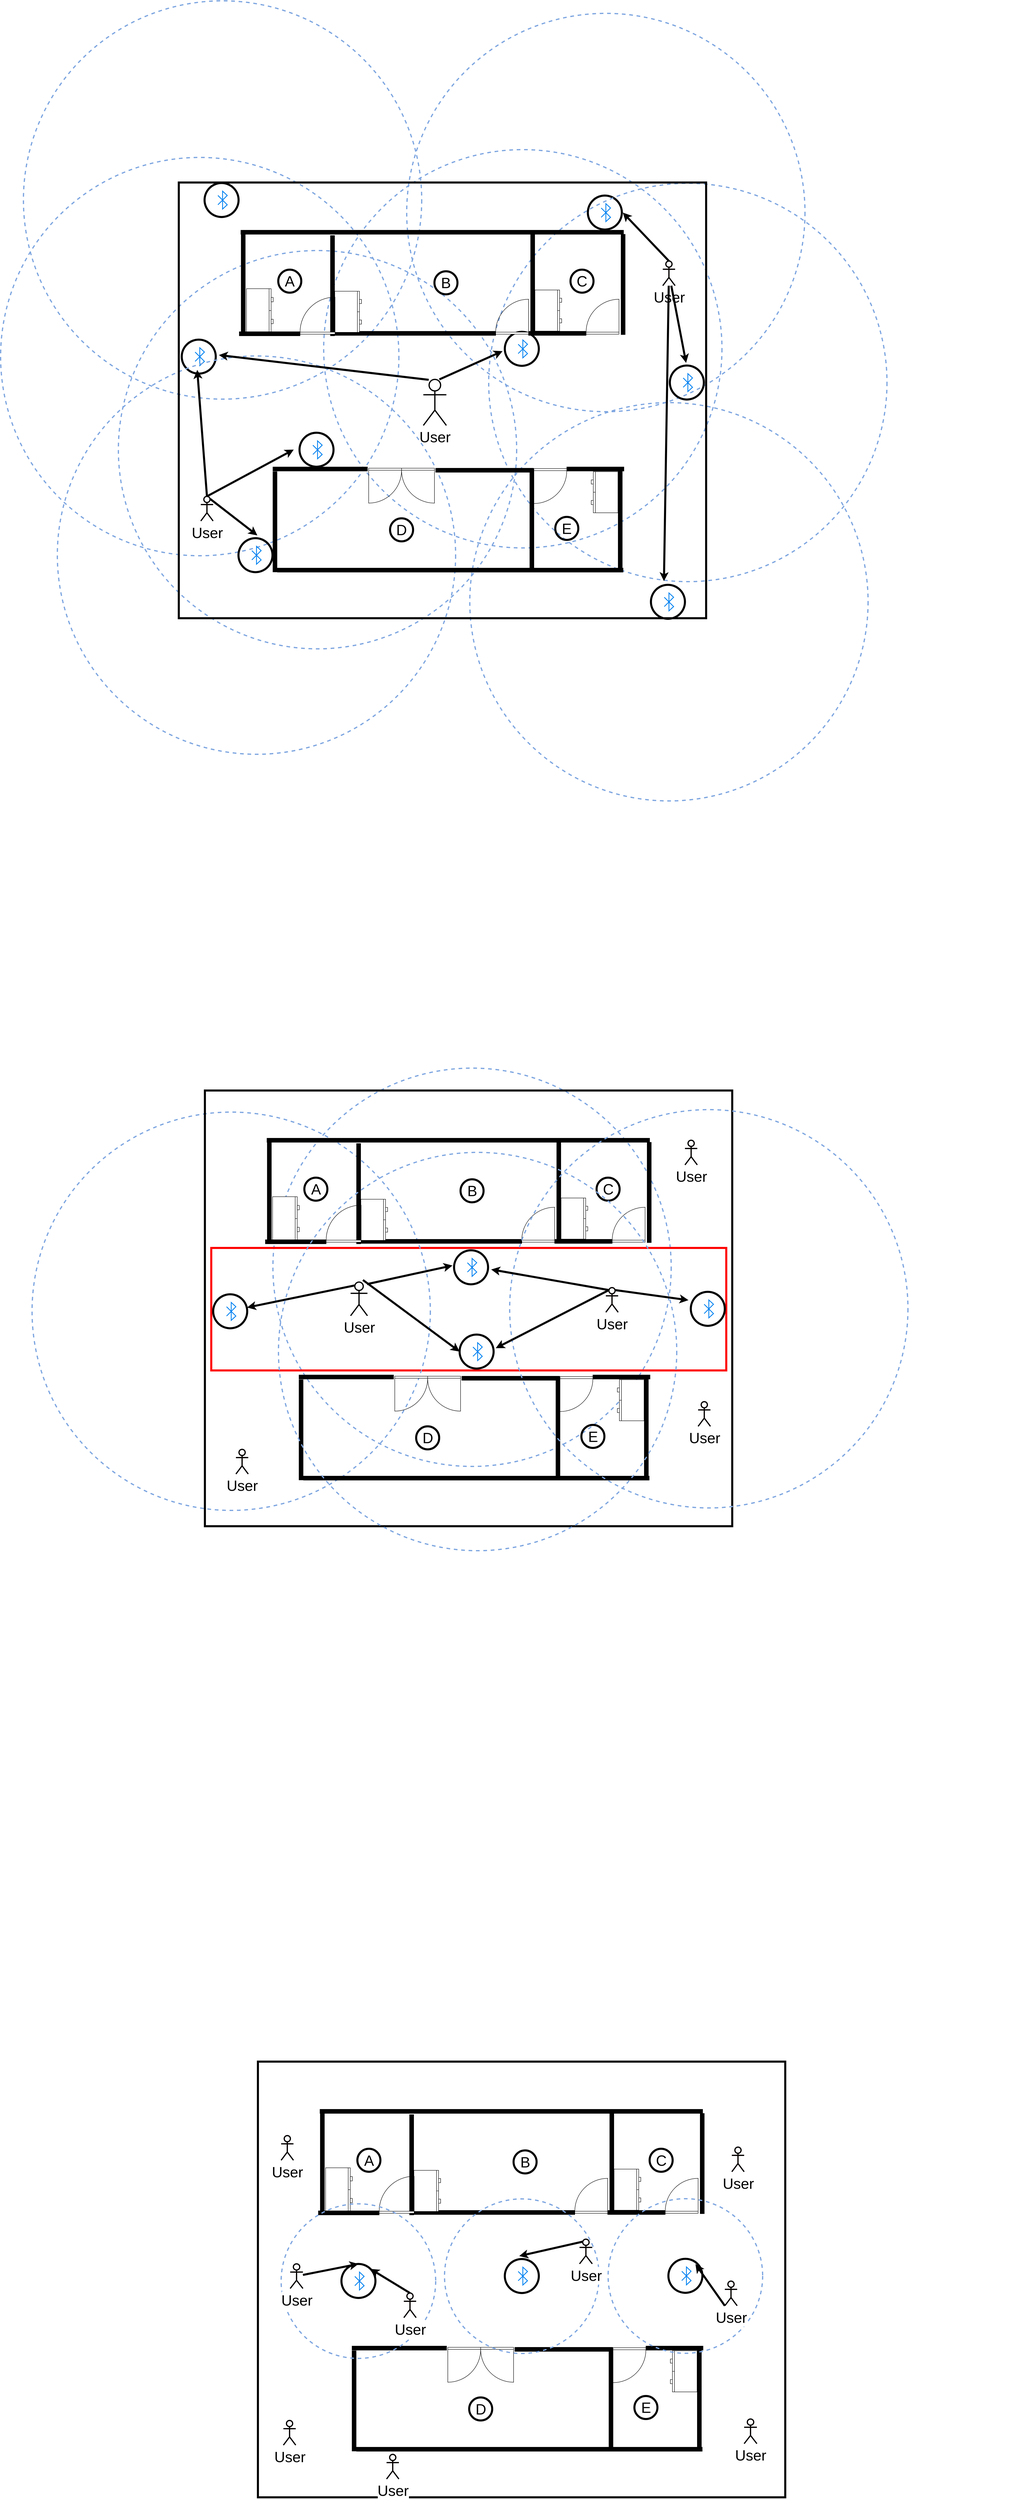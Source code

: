 <mxfile version="10.6.7" type="github"><diagram name="Page-1" id="4bd5d27a-524c-7e24-5d5f-89a86ee4fca1"><mxGraphModel dx="10475" dy="5088" grid="1" gridSize="10" guides="1" tooltips="1" connect="1" arrows="1" fold="1" page="1" pageScale="1" pageWidth="1100" pageHeight="850" background="#ffffff" math="0" shadow="0"><root><mxCell id="0"/><mxCell id="1" parent="0"/><mxCell id="tAfreIKGN3YU9tpH7wSX-319" value="" style="group" vertex="1" connectable="0" parent="1"><mxGeometry x="1305" y="3934.5" width="969" height="967" as="geometry"/></mxCell><mxCell id="tAfreIKGN3YU9tpH7wSX-320" value="" style="group" vertex="1" connectable="0" parent="tAfreIKGN3YU9tpH7wSX-319"><mxGeometry width="969" height="969" as="geometry"/></mxCell><mxCell id="tAfreIKGN3YU9tpH7wSX-322" value="" style="ellipse;whiteSpace=wrap;html=1;aspect=fixed;strokeWidth=5;fillColor=none;gradientColor=none;fontSize=36;" vertex="1" parent="tAfreIKGN3YU9tpH7wSX-320"><mxGeometry x="176.694" y="163.232" width="82.75" height="82.75" as="geometry"/></mxCell><mxCell id="tAfreIKGN3YU9tpH7wSX-323" value="" style="html=1;verticalLabelPosition=bottom;align=center;labelBackgroundColor=#ffffff;verticalAlign=top;strokeWidth=2;strokeColor=#0080F0;fillColor=#ffffff;shadow=0;dashed=0;shape=mxgraph.ios7.icons.bluetooth;pointerEvents=1;fontSize=36;aspect=fixed;" vertex="1" parent="tAfreIKGN3YU9tpH7wSX-320"><mxGeometry x="209.211" y="183.069" width="22.671" height="43.529" as="geometry"/></mxCell><mxCell id="tAfreIKGN3YU9tpH7wSX-321" value="" style="ellipse;whiteSpace=wrap;html=1;aspect=fixed;strokeWidth=3;fillColor=none;gradientColor=none;fontSize=36;dashed=1;strokeColor=#7EA6E0;" vertex="1" parent="tAfreIKGN3YU9tpH7wSX-320"><mxGeometry x="-264" y="-280" width="969" height="969" as="geometry"/></mxCell><mxCell id="tAfreIKGN3YU9tpH7wSX-308" value="" style="rounded=0;whiteSpace=wrap;html=1;gradientColor=none;strokeWidth=5;fontStyle=1;fillColor=none;strokeColor=#FF0000;" vertex="1" parent="1"><mxGeometry x="891" y="4092" width="1253" height="298" as="geometry"/></mxCell><mxCell id="tAfreIKGN3YU9tpH7wSX-230" value="" style="group" vertex="1" connectable="0" parent="1"><mxGeometry x="706" y="3547" width="2156.5" height="1974" as="geometry"/></mxCell><mxCell id="tAfreIKGN3YU9tpH7wSX-231" value="" style="group" vertex="1" connectable="0" parent="tAfreIKGN3YU9tpH7wSX-230"><mxGeometry x="13" y="494.5" width="969" height="969" as="geometry"/></mxCell><mxCell id="tAfreIKGN3YU9tpH7wSX-232" value="" style="group" vertex="1" connectable="0" parent="tAfreIKGN3YU9tpH7wSX-231"><mxGeometry width="969" height="969" as="geometry"/></mxCell><mxCell id="tAfreIKGN3YU9tpH7wSX-233" value="" style="ellipse;whiteSpace=wrap;html=1;aspect=fixed;strokeWidth=3;fillColor=none;gradientColor=none;fontSize=36;dashed=1;strokeColor=#7EA6E0;" vertex="1" parent="tAfreIKGN3YU9tpH7wSX-232"><mxGeometry x="-264" y="-280" width="969" height="969" as="geometry"/></mxCell><mxCell id="tAfreIKGN3YU9tpH7wSX-234" value="" style="ellipse;whiteSpace=wrap;html=1;aspect=fixed;strokeWidth=5;fillColor=none;gradientColor=none;fontSize=36;" vertex="1" parent="tAfreIKGN3YU9tpH7wSX-232"><mxGeometry x="176.694" y="163.232" width="82.75" height="82.75" as="geometry"/></mxCell><mxCell id="tAfreIKGN3YU9tpH7wSX-235" value="" style="html=1;verticalLabelPosition=bottom;align=center;labelBackgroundColor=#ffffff;verticalAlign=top;strokeWidth=2;strokeColor=#0080F0;fillColor=#ffffff;shadow=0;dashed=0;shape=mxgraph.ios7.icons.bluetooth;pointerEvents=1;fontSize=36;aspect=fixed;" vertex="1" parent="tAfreIKGN3YU9tpH7wSX-232"><mxGeometry x="209.211" y="183.069" width="22.671" height="43.529" as="geometry"/></mxCell><mxCell id="tAfreIKGN3YU9tpH7wSX-273" value="" style="rounded=0;whiteSpace=wrap;html=1;gradientColor=none;strokeWidth=5;fontStyle=1;fillColor=none;" vertex="1" parent="tAfreIKGN3YU9tpH7wSX-230"><mxGeometry x="169.5" y="162" width="1283" height="1060" as="geometry"/></mxCell><mxCell id="tAfreIKGN3YU9tpH7wSX-274" value="" style="group;rotation=180;" vertex="1" connectable="0" parent="tAfreIKGN3YU9tpH7wSX-230"><mxGeometry x="1033.5" y="854" width="222" height="247" as="geometry"/></mxCell><mxCell id="tAfreIKGN3YU9tpH7wSX-275" value="" style="verticalLabelPosition=bottom;html=1;verticalAlign=top;align=center;strokeWidth=1;shape=mxgraph.floorplan.doorRight;rounded=0;shadow=0;comic=0;fillColor=#FFFFFF;fontFamily=Verdana;fontSize=12;flipV=1;rotation=180;" vertex="1" parent="tAfreIKGN3YU9tpH7wSX-274"><mxGeometry y="4" width="80" height="85" as="geometry"/></mxCell><mxCell id="tAfreIKGN3YU9tpH7wSX-276" value="" style="verticalLabelPosition=bottom;html=1;verticalAlign=top;align=center;strokeWidth=1;shape=mxgraph.floorplan.wall;fillColor=#000000;direction=south;rounded=0;shadow=0;comic=0;fontFamily=Verdana;fontSize=12;rotation=180;" vertex="1" parent="tAfreIKGN3YU9tpH7wSX-274"><mxGeometry x="205" y="3" width="10" height="244" as="geometry"/></mxCell><mxCell id="tAfreIKGN3YU9tpH7wSX-277" value="" style="verticalLabelPosition=bottom;html=1;verticalAlign=top;align=center;strokeWidth=1;shape=mxgraph.floorplan.dresser;rounded=0;shadow=0;comic=0;fillColor=#FFFFFF;fontFamily=Verdana;fontSize=12;rotation=90;" vertex="1" parent="tAfreIKGN3YU9tpH7wSX-274"><mxGeometry x="122" y="29" width="100" height="65" as="geometry"/></mxCell><mxCell id="tAfreIKGN3YU9tpH7wSX-278" value="" style="verticalLabelPosition=bottom;html=1;verticalAlign=top;align=center;strokeWidth=1;shape=mxgraph.floorplan.wall;fillColor=#000000;rounded=0;shadow=0;comic=0;fontFamily=Verdana;fontSize=12;rotation=180;" vertex="1" parent="tAfreIKGN3YU9tpH7wSX-274"><mxGeometry x="80" width="139" height="10" as="geometry"/></mxCell><mxCell id="tAfreIKGN3YU9tpH7wSX-279" value="" style="verticalLabelPosition=bottom;html=1;verticalAlign=top;align=center;strokeWidth=1;shape=mxgraph.floorplan.wall;fillColor=#000000;rounded=0;shadow=0;comic=0;fontFamily=Verdana;fontSize=12;" vertex="1" parent="tAfreIKGN3YU9tpH7wSX-230"><mxGeometry x="409.5" y="1100" width="841" height="10" as="geometry"/></mxCell><mxCell id="tAfreIKGN3YU9tpH7wSX-280" value="" style="verticalLabelPosition=bottom;html=1;verticalAlign=top;align=center;strokeWidth=1;shape=mxgraph.floorplan.doorDouble;rounded=0;shadow=0;comic=0;fillColor=#FFFFFF;fontFamily=Verdana;fontSize=12;flipV=1;rotation=180;" vertex="1" parent="tAfreIKGN3YU9tpH7wSX-230"><mxGeometry x="631.5" y="857" width="160" height="85" as="geometry"/></mxCell><mxCell id="tAfreIKGN3YU9tpH7wSX-281" value="" style="verticalLabelPosition=bottom;html=1;verticalAlign=top;align=center;strokeWidth=1;shape=mxgraph.floorplan.wall;fillColor=#000000;direction=south;rounded=0;shadow=0;comic=0;fontFamily=Verdana;fontSize=12;" vertex="1" parent="tAfreIKGN3YU9tpH7wSX-230"><mxGeometry x="1023.5" y="863.5" width="10" height="244" as="geometry"/></mxCell><mxCell id="tAfreIKGN3YU9tpH7wSX-282" value="" style="verticalLabelPosition=bottom;html=1;verticalAlign=top;align=center;strokeWidth=1;shape=mxgraph.floorplan.wall;fillColor=#000000;rounded=0;shadow=0;comic=0;fontFamily=Verdana;fontSize=12;" vertex="1" parent="tAfreIKGN3YU9tpH7wSX-230"><mxGeometry x="398.5" y="854" width="230" height="10" as="geometry"/></mxCell><mxCell id="tAfreIKGN3YU9tpH7wSX-283" value="" style="verticalLabelPosition=bottom;html=1;verticalAlign=top;align=center;strokeWidth=1;shape=mxgraph.floorplan.wall;fillColor=#000000;rounded=0;shadow=0;comic=0;fontFamily=Verdana;fontSize=12;" vertex="1" parent="tAfreIKGN3YU9tpH7wSX-230"><mxGeometry x="794.5" y="857" width="238" height="10" as="geometry"/></mxCell><mxCell id="tAfreIKGN3YU9tpH7wSX-284" value="" style="verticalLabelPosition=bottom;html=1;verticalAlign=top;align=center;strokeWidth=1;shape=mxgraph.floorplan.wall;fillColor=#000000;direction=south;rounded=0;shadow=0;comic=0;fontFamily=Verdana;fontSize=12;" vertex="1" parent="tAfreIKGN3YU9tpH7wSX-230"><mxGeometry x="398.5" y="865.5" width="10" height="244" as="geometry"/></mxCell><mxCell id="tAfreIKGN3YU9tpH7wSX-285" value="" style="verticalLabelPosition=bottom;html=1;verticalAlign=top;align=center;strokeWidth=1;shape=mxgraph.floorplan.wall;fillColor=#000000;direction=south;rounded=0;shadow=0;comic=0;fontFamily=Verdana;fontSize=12;" vertex="1" parent="tAfreIKGN3YU9tpH7wSX-230"><mxGeometry x="1245.5" y="288" width="10" height="244" as="geometry"/></mxCell><mxCell id="tAfreIKGN3YU9tpH7wSX-286" value="" style="verticalLabelPosition=bottom;html=1;verticalAlign=top;align=center;strokeWidth=1;shape=mxgraph.floorplan.doorRight;rounded=0;shadow=0;comic=0;fillColor=#FFFFFF;fontFamily=Verdana;fontSize=12;flipV=1;" vertex="1" parent="tAfreIKGN3YU9tpH7wSX-230"><mxGeometry x="1160.5" y="446" width="80" height="85" as="geometry"/></mxCell><mxCell id="tAfreIKGN3YU9tpH7wSX-287" value="" style="verticalLabelPosition=bottom;html=1;verticalAlign=top;align=center;strokeWidth=1;shape=mxgraph.floorplan.wall;fillColor=#000000;rounded=0;shadow=0;comic=0;fontFamily=Verdana;fontSize=12;" vertex="1" parent="tAfreIKGN3YU9tpH7wSX-230"><mxGeometry x="1020.5" y="524" width="140" height="10" as="geometry"/></mxCell><mxCell id="tAfreIKGN3YU9tpH7wSX-288" value="" style="verticalLabelPosition=bottom;html=1;verticalAlign=top;align=center;strokeWidth=1;shape=mxgraph.floorplan.wall;fillColor=#000000;direction=south;rounded=0;shadow=0;comic=0;fontFamily=Verdana;fontSize=12;" vertex="1" parent="tAfreIKGN3YU9tpH7wSX-230"><mxGeometry x="1025.5" y="288" width="10" height="244" as="geometry"/></mxCell><mxCell id="tAfreIKGN3YU9tpH7wSX-289" value="" style="verticalLabelPosition=bottom;html=1;verticalAlign=top;align=center;strokeWidth=1;shape=mxgraph.floorplan.dresser;rounded=0;shadow=0;comic=0;fillColor=#FFFFFF;fontFamily=Verdana;fontSize=12;rotation=-90;" vertex="1" parent="tAfreIKGN3YU9tpH7wSX-230"><mxGeometry x="1018.5" y="441" width="100" height="65" as="geometry"/></mxCell><mxCell id="tAfreIKGN3YU9tpH7wSX-290" value="" style="verticalLabelPosition=bottom;html=1;verticalAlign=top;align=center;strokeWidth=1;shape=mxgraph.floorplan.doorRight;rounded=0;shadow=0;comic=0;fillColor=#FFFFFF;fontFamily=Verdana;fontSize=12;flipV=1;" vertex="1" parent="tAfreIKGN3YU9tpH7wSX-230"><mxGeometry x="940.5" y="446" width="80" height="85" as="geometry"/></mxCell><mxCell id="tAfreIKGN3YU9tpH7wSX-291" value="" style="verticalLabelPosition=bottom;html=1;verticalAlign=top;align=center;strokeWidth=1;shape=mxgraph.floorplan.wall;fillColor=#000000;rounded=0;shadow=0;comic=0;fontFamily=Verdana;fontSize=12;" vertex="1" parent="tAfreIKGN3YU9tpH7wSX-230"><mxGeometry x="547.5" y="524" width="393" height="10" as="geometry"/></mxCell><mxCell id="tAfreIKGN3YU9tpH7wSX-292" value="" style="verticalLabelPosition=bottom;html=1;verticalAlign=top;align=center;strokeWidth=1;shape=mxgraph.floorplan.wall;fillColor=#000000;direction=south;rounded=0;shadow=0;comic=0;fontFamily=Verdana;fontSize=12;" vertex="1" parent="tAfreIKGN3YU9tpH7wSX-230"><mxGeometry x="538.5" y="291" width="10" height="244" as="geometry"/></mxCell><mxCell id="tAfreIKGN3YU9tpH7wSX-293" value="" style="verticalLabelPosition=bottom;html=1;verticalAlign=top;align=center;strokeWidth=1;shape=mxgraph.floorplan.dresser;rounded=0;shadow=0;comic=0;fillColor=#FFFFFF;fontFamily=Verdana;fontSize=12;rotation=-90;" vertex="1" parent="tAfreIKGN3YU9tpH7wSX-230"><mxGeometry x="531.5" y="444" width="100" height="65" as="geometry"/></mxCell><mxCell id="tAfreIKGN3YU9tpH7wSX-294" value="" style="verticalLabelPosition=bottom;html=1;verticalAlign=top;align=center;strokeWidth=1;shape=mxgraph.floorplan.wall;fillColor=#000000;rounded=0;shadow=0;comic=0;fontFamily=Verdana;fontSize=12;rotation=-180;" vertex="1" parent="tAfreIKGN3YU9tpH7wSX-230"><mxGeometry x="320.5" y="278" width="931" height="10" as="geometry"/></mxCell><mxCell id="tAfreIKGN3YU9tpH7wSX-295" value="" style="verticalLabelPosition=bottom;html=1;verticalAlign=top;align=center;strokeWidth=1;shape=mxgraph.floorplan.doorRight;rounded=0;shadow=0;comic=0;fillColor=#FFFFFF;fontFamily=Verdana;fontSize=12;flipV=1;" vertex="1" parent="tAfreIKGN3YU9tpH7wSX-230"><mxGeometry x="464.524" y="446" width="85.084" height="85" as="geometry"/></mxCell><mxCell id="tAfreIKGN3YU9tpH7wSX-296" value="" style="verticalLabelPosition=bottom;html=1;verticalAlign=top;align=center;strokeWidth=1;shape=mxgraph.floorplan.wall;fillColor=#000000;direction=south;rounded=0;shadow=0;comic=0;fontFamily=Verdana;fontSize=12;" vertex="1" parent="tAfreIKGN3YU9tpH7wSX-230"><mxGeometry x="320.945" y="288" width="10.636" height="244" as="geometry"/></mxCell><mxCell id="tAfreIKGN3YU9tpH7wSX-297" value="" style="verticalLabelPosition=bottom;html=1;verticalAlign=top;align=center;strokeWidth=1;shape=mxgraph.floorplan.dresser;rounded=0;shadow=0;comic=0;fillColor=#FFFFFF;fontFamily=Verdana;fontSize=12;rotation=-90;" vertex="1" parent="tAfreIKGN3YU9tpH7wSX-230"><mxGeometry x="313.5" y="441" width="106.355" height="65" as="geometry"/></mxCell><mxCell id="tAfreIKGN3YU9tpH7wSX-298" value="" style="verticalLabelPosition=bottom;html=1;verticalAlign=top;align=center;strokeWidth=1;shape=mxgraph.floorplan.wall;fillColor=#000000;rounded=0;shadow=0;comic=0;fontFamily=Verdana;fontSize=12;" vertex="1" parent="tAfreIKGN3YU9tpH7wSX-230"><mxGeometry x="316.691" y="525" width="147.834" height="10" as="geometry"/></mxCell><mxCell id="tAfreIKGN3YU9tpH7wSX-299" value="A" style="ellipse;whiteSpace=wrap;html=1;aspect=fixed;strokeWidth=5;fillColor=none;gradientColor=none;fontSize=36;" vertex="1" parent="tAfreIKGN3YU9tpH7wSX-230"><mxGeometry x="411.5" y="374" width="56" height="56" as="geometry"/></mxCell><mxCell id="tAfreIKGN3YU9tpH7wSX-300" value="B" style="ellipse;whiteSpace=wrap;html=1;aspect=fixed;strokeWidth=5;fillColor=none;gradientColor=none;fontSize=36;" vertex="1" parent="tAfreIKGN3YU9tpH7wSX-230"><mxGeometry x="791.5" y="378" width="56" height="56" as="geometry"/></mxCell><mxCell id="tAfreIKGN3YU9tpH7wSX-301" value="C" style="ellipse;whiteSpace=wrap;html=1;aspect=fixed;strokeWidth=5;fillColor=none;gradientColor=none;fontSize=36;" vertex="1" parent="tAfreIKGN3YU9tpH7wSX-230"><mxGeometry x="1122.5" y="374" width="56" height="56" as="geometry"/></mxCell><mxCell id="tAfreIKGN3YU9tpH7wSX-302" value="D" style="ellipse;whiteSpace=wrap;html=1;aspect=fixed;strokeWidth=5;fillColor=none;gradientColor=none;fontSize=36;" vertex="1" parent="tAfreIKGN3YU9tpH7wSX-230"><mxGeometry x="683.5" y="979" width="56" height="56" as="geometry"/></mxCell><mxCell id="tAfreIKGN3YU9tpH7wSX-303" value="E" style="ellipse;whiteSpace=wrap;html=1;aspect=fixed;strokeWidth=5;fillColor=none;gradientColor=none;fontSize=36;" vertex="1" parent="tAfreIKGN3YU9tpH7wSX-230"><mxGeometry x="1085.5" y="975.5" width="56" height="56" as="geometry"/></mxCell><mxCell id="tAfreIKGN3YU9tpH7wSX-324" value="User&lt;br&gt;" style="shape=umlActor;verticalLabelPosition=bottom;labelBackgroundColor=#ffffff;verticalAlign=top;html=1;outlineConnect=0;strokeColor=#000000;strokeWidth=3;fillColor=none;gradientColor=none;fontSize=36;aspect=fixed;" vertex="1" parent="tAfreIKGN3YU9tpH7wSX-230"><mxGeometry x="524" y="628" width="41" height="82" as="geometry"/></mxCell><mxCell id="tAfreIKGN3YU9tpH7wSX-304" value="" style="endArrow=classic;html=1;fontSize=36;strokeWidth=5;exitX=0.25;exitY=0.1;exitDx=0;exitDy=0;exitPerimeter=0;entryX=0.08;entryY=0.498;entryDx=0;entryDy=0;entryPerimeter=0;" edge="1" parent="tAfreIKGN3YU9tpH7wSX-230" source="tAfreIKGN3YU9tpH7wSX-324" target="tAfreIKGN3YU9tpH7wSX-273"><mxGeometry width="50" height="50" relative="1" as="geometry"><mxPoint x="779" y="652.5" as="sourcePoint"/><mxPoint x="267" y="585" as="targetPoint"/></mxGeometry></mxCell><mxCell id="tAfreIKGN3YU9tpH7wSX-328" value="" style="group" vertex="1" connectable="0" parent="tAfreIKGN3YU9tpH7wSX-230"><mxGeometry x="612.5" y="592.5" width="969" height="969" as="geometry"/></mxCell><mxCell id="tAfreIKGN3YU9tpH7wSX-329" value="" style="group" vertex="1" connectable="0" parent="tAfreIKGN3YU9tpH7wSX-328"><mxGeometry width="969" height="969" as="geometry"/></mxCell><mxCell id="tAfreIKGN3YU9tpH7wSX-330" value="" style="ellipse;whiteSpace=wrap;html=1;aspect=fixed;strokeWidth=3;fillColor=none;gradientColor=none;fontSize=36;dashed=1;strokeColor=#7EA6E0;" vertex="1" parent="tAfreIKGN3YU9tpH7wSX-329"><mxGeometry x="-264" y="-280" width="969" height="969" as="geometry"/></mxCell><mxCell id="tAfreIKGN3YU9tpH7wSX-331" value="" style="ellipse;whiteSpace=wrap;html=1;aspect=fixed;strokeWidth=5;fillColor=none;gradientColor=none;fontSize=36;" vertex="1" parent="tAfreIKGN3YU9tpH7wSX-329"><mxGeometry x="176.694" y="163.232" width="82.75" height="82.75" as="geometry"/></mxCell><mxCell id="tAfreIKGN3YU9tpH7wSX-332" value="" style="html=1;verticalLabelPosition=bottom;align=center;labelBackgroundColor=#ffffff;verticalAlign=top;strokeWidth=2;strokeColor=#0080F0;fillColor=#ffffff;shadow=0;dashed=0;shape=mxgraph.ios7.icons.bluetooth;pointerEvents=1;fontSize=36;aspect=fixed;" vertex="1" parent="tAfreIKGN3YU9tpH7wSX-329"><mxGeometry x="209.211" y="183.069" width="22.671" height="43.529" as="geometry"/></mxCell><mxCell id="tAfreIKGN3YU9tpH7wSX-333" value="" style="group" vertex="1" connectable="0" parent="tAfreIKGN3YU9tpH7wSX-230"><mxGeometry x="1175" y="488.5" width="969" height="969" as="geometry"/></mxCell><mxCell id="tAfreIKGN3YU9tpH7wSX-334" value="" style="group" vertex="1" connectable="0" parent="tAfreIKGN3YU9tpH7wSX-333"><mxGeometry width="969" height="969" as="geometry"/></mxCell><mxCell id="tAfreIKGN3YU9tpH7wSX-335" value="" style="ellipse;whiteSpace=wrap;html=1;aspect=fixed;strokeWidth=3;fillColor=none;gradientColor=none;fontSize=36;dashed=1;strokeColor=#7EA6E0;" vertex="1" parent="tAfreIKGN3YU9tpH7wSX-334"><mxGeometry x="-264" y="-280" width="969" height="969" as="geometry"/></mxCell><mxCell id="tAfreIKGN3YU9tpH7wSX-336" value="" style="ellipse;whiteSpace=wrap;html=1;aspect=fixed;strokeWidth=5;fillColor=none;gradientColor=none;fontSize=36;" vertex="1" parent="tAfreIKGN3YU9tpH7wSX-334"><mxGeometry x="176.694" y="163.232" width="82.75" height="82.75" as="geometry"/></mxCell><mxCell id="tAfreIKGN3YU9tpH7wSX-337" value="" style="html=1;verticalLabelPosition=bottom;align=center;labelBackgroundColor=#ffffff;verticalAlign=top;strokeWidth=2;strokeColor=#0080F0;fillColor=#ffffff;shadow=0;dashed=0;shape=mxgraph.ios7.icons.bluetooth;pointerEvents=1;fontSize=36;aspect=fixed;" vertex="1" parent="tAfreIKGN3YU9tpH7wSX-334"><mxGeometry x="209.211" y="183.069" width="22.671" height="43.529" as="geometry"/></mxCell><mxCell id="tAfreIKGN3YU9tpH7wSX-446" value="User" style="shape=umlActor;verticalLabelPosition=bottom;labelBackgroundColor=#ffffff;verticalAlign=top;html=1;outlineConnect=0;strokeColor=#050000;strokeWidth=3;fillColor=none;gradientColor=none;fontSize=36;" vertex="1" parent="tAfreIKGN3YU9tpH7wSX-334"><mxGeometry x="194.5" y="430.5" width="30" height="60" as="geometry"/></mxCell><mxCell id="tAfreIKGN3YU9tpH7wSX-447" value="User" style="shape=umlActor;verticalLabelPosition=bottom;labelBackgroundColor=#ffffff;verticalAlign=top;html=1;outlineConnect=0;strokeColor=#050000;strokeWidth=3;fillColor=none;gradientColor=none;fontSize=36;" vertex="1" parent="tAfreIKGN3YU9tpH7wSX-334"><mxGeometry x="-30" y="153" width="30" height="60" as="geometry"/></mxCell><mxCell id="tAfreIKGN3YU9tpH7wSX-448" value="User" style="shape=umlActor;verticalLabelPosition=bottom;labelBackgroundColor=#ffffff;verticalAlign=top;html=1;outlineConnect=0;strokeColor=#050000;strokeWidth=3;fillColor=none;gradientColor=none;fontSize=36;" vertex="1" parent="tAfreIKGN3YU9tpH7wSX-334"><mxGeometry x="162.5" y="-205.5" width="30" height="60" as="geometry"/></mxCell><mxCell id="tAfreIKGN3YU9tpH7wSX-450" value="" style="endArrow=classic;html=1;fontSize=36;strokeWidth=5;entryX=-0.069;entryY=0.245;entryDx=0;entryDy=0;entryPerimeter=0;exitX=0.75;exitY=0.1;exitDx=0;exitDy=0;exitPerimeter=0;" edge="1" parent="tAfreIKGN3YU9tpH7wSX-334" source="tAfreIKGN3YU9tpH7wSX-447" target="tAfreIKGN3YU9tpH7wSX-336"><mxGeometry width="50" height="50" relative="1" as="geometry"><mxPoint x="-86.5" y="1174.5" as="sourcePoint"/><mxPoint x="-766.5" y="1134.5" as="targetPoint"/></mxGeometry></mxCell><mxCell id="tAfreIKGN3YU9tpH7wSX-445" value="User" style="shape=umlActor;verticalLabelPosition=bottom;labelBackgroundColor=#ffffff;verticalAlign=top;html=1;outlineConnect=0;strokeColor=#050000;strokeWidth=3;fillColor=none;gradientColor=none;fontSize=36;" vertex="1" parent="tAfreIKGN3YU9tpH7wSX-230"><mxGeometry x="245" y="1035" width="30" height="60" as="geometry"/></mxCell><mxCell id="tAfreIKGN3YU9tpH7wSX-451" value="" style="endArrow=classic;html=1;fontSize=36;strokeWidth=5;entryX=1.063;entryY=0.4;entryDx=0;entryDy=0;entryPerimeter=0;exitX=0.25;exitY=0.1;exitDx=0;exitDy=0;exitPerimeter=0;" edge="1" parent="tAfreIKGN3YU9tpH7wSX-230" source="tAfreIKGN3YU9tpH7wSX-447" target="tAfreIKGN3YU9tpH7wSX-331"><mxGeometry width="50" height="50" relative="1" as="geometry"><mxPoint x="1096" y="1723" as="sourcePoint"/><mxPoint x="416" y="1683" as="targetPoint"/></mxGeometry></mxCell><mxCell id="tAfreIKGN3YU9tpH7wSX-449" value="" style="endArrow=classic;html=1;fontSize=36;strokeWidth=5;entryX=0.534;entryY=0.294;entryDx=0;entryDy=0;entryPerimeter=0;exitX=0.25;exitY=0.1;exitDx=0;exitDy=0;exitPerimeter=0;" edge="1" parent="tAfreIKGN3YU9tpH7wSX-230" source="tAfreIKGN3YU9tpH7wSX-447" target="tAfreIKGN3YU9tpH7wSX-330"><mxGeometry width="50" height="50" relative="1" as="geometry"><mxPoint x="1084" y="1593" as="sourcePoint"/><mxPoint x="404" y="1553" as="targetPoint"/></mxGeometry></mxCell><mxCell id="tAfreIKGN3YU9tpH7wSX-338" value="" style="endArrow=classic;html=1;fontSize=36;strokeWidth=5;entryX=0;entryY=0.5;entryDx=0;entryDy=0;" edge="1" parent="1" target="tAfreIKGN3YU9tpH7wSX-331"><mxGeometry width="50" height="50" relative="1" as="geometry"><mxPoint x="1260" y="4170" as="sourcePoint"/><mxPoint x="987.5" y="4247" as="targetPoint"/></mxGeometry></mxCell><mxCell id="tAfreIKGN3YU9tpH7wSX-339" value="" style="endArrow=classic;html=1;fontSize=36;strokeWidth=5;entryX=0.437;entryY=0.284;entryDx=0;entryDy=0;entryPerimeter=0;" edge="1" parent="1" target="tAfreIKGN3YU9tpH7wSX-330"><mxGeometry width="50" height="50" relative="1" as="geometry"><mxPoint x="1270" y="4180" as="sourcePoint"/><mxPoint x="1505" y="4354.5" as="targetPoint"/></mxGeometry></mxCell><mxCell id="tAfreIKGN3YU9tpH7wSX-341" value="" style="group" vertex="1" connectable="0" parent="1"><mxGeometry x="642.5" y="1338" width="2156.5" height="1974" as="geometry"/></mxCell><mxCell id="tAfreIKGN3YU9tpH7wSX-229" value="" style="group" vertex="1" connectable="0" parent="tAfreIKGN3YU9tpH7wSX-341"><mxGeometry width="2156.5" height="1974" as="geometry"/></mxCell><mxCell id="tAfreIKGN3YU9tpH7wSX-185" value="" style="group" vertex="1" connectable="0" parent="tAfreIKGN3YU9tpH7wSX-229"><mxGeometry y="381" width="969" height="969" as="geometry"/></mxCell><mxCell id="tAfreIKGN3YU9tpH7wSX-170" value="" style="group" vertex="1" connectable="0" parent="tAfreIKGN3YU9tpH7wSX-185"><mxGeometry width="969" height="969" as="geometry"/></mxCell><mxCell id="tAfreIKGN3YU9tpH7wSX-153" value="" style="ellipse;whiteSpace=wrap;html=1;aspect=fixed;strokeWidth=3;fillColor=none;gradientColor=none;fontSize=36;dashed=1;strokeColor=#7EA6E0;" vertex="1" parent="tAfreIKGN3YU9tpH7wSX-170"><mxGeometry x="-264" y="-280" width="969" height="969" as="geometry"/></mxCell><mxCell id="tAfreIKGN3YU9tpH7wSX-126" value="" style="ellipse;whiteSpace=wrap;html=1;aspect=fixed;strokeWidth=5;fillColor=none;gradientColor=none;fontSize=36;" vertex="1" parent="tAfreIKGN3YU9tpH7wSX-170"><mxGeometry x="176.694" y="163.232" width="82.75" height="82.75" as="geometry"/></mxCell><mxCell id="tAfreIKGN3YU9tpH7wSX-125" value="" style="html=1;verticalLabelPosition=bottom;align=center;labelBackgroundColor=#ffffff;verticalAlign=top;strokeWidth=2;strokeColor=#0080F0;fillColor=#ffffff;shadow=0;dashed=0;shape=mxgraph.ios7.icons.bluetooth;pointerEvents=1;fontSize=36;aspect=fixed;" vertex="1" parent="tAfreIKGN3YU9tpH7wSX-170"><mxGeometry x="209.211" y="183.069" width="22.671" height="43.529" as="geometry"/></mxCell><mxCell id="tAfreIKGN3YU9tpH7wSX-212" value="" style="group" vertex="1" connectable="0" parent="tAfreIKGN3YU9tpH7wSX-229"><mxGeometry x="55.5" width="969" height="969" as="geometry"/></mxCell><mxCell id="tAfreIKGN3YU9tpH7wSX-213" value="" style="group" vertex="1" connectable="0" parent="tAfreIKGN3YU9tpH7wSX-212"><mxGeometry width="969" height="969" as="geometry"/></mxCell><mxCell id="tAfreIKGN3YU9tpH7wSX-214" value="" style="ellipse;whiteSpace=wrap;html=1;aspect=fixed;strokeWidth=3;fillColor=none;gradientColor=none;fontSize=36;dashed=1;strokeColor=#7EA6E0;" vertex="1" parent="tAfreIKGN3YU9tpH7wSX-213"><mxGeometry x="-264" y="-280" width="969" height="969" as="geometry"/></mxCell><mxCell id="tAfreIKGN3YU9tpH7wSX-215" value="" style="ellipse;whiteSpace=wrap;html=1;aspect=fixed;strokeWidth=5;fillColor=none;gradientColor=none;fontSize=36;" vertex="1" parent="tAfreIKGN3YU9tpH7wSX-213"><mxGeometry x="176.694" y="163.232" width="82.75" height="82.75" as="geometry"/></mxCell><mxCell id="tAfreIKGN3YU9tpH7wSX-216" value="" style="html=1;verticalLabelPosition=bottom;align=center;labelBackgroundColor=#ffffff;verticalAlign=top;strokeWidth=2;strokeColor=#0080F0;fillColor=#ffffff;shadow=0;dashed=0;shape=mxgraph.ios7.icons.bluetooth;pointerEvents=1;fontSize=36;aspect=fixed;" vertex="1" parent="tAfreIKGN3YU9tpH7wSX-213"><mxGeometry x="209.211" y="183.069" width="22.671" height="43.529" as="geometry"/></mxCell><mxCell id="tAfreIKGN3YU9tpH7wSX-217" value="" style="group" vertex="1" connectable="0" parent="tAfreIKGN3YU9tpH7wSX-229"><mxGeometry x="988" y="30.5" width="969" height="969" as="geometry"/></mxCell><mxCell id="tAfreIKGN3YU9tpH7wSX-218" value="" style="group" vertex="1" connectable="0" parent="tAfreIKGN3YU9tpH7wSX-217"><mxGeometry width="969" height="969" as="geometry"/></mxCell><mxCell id="tAfreIKGN3YU9tpH7wSX-219" value="" style="ellipse;whiteSpace=wrap;html=1;aspect=fixed;strokeWidth=3;fillColor=none;gradientColor=none;fontSize=36;dashed=1;strokeColor=#7EA6E0;" vertex="1" parent="tAfreIKGN3YU9tpH7wSX-218"><mxGeometry x="-264" y="-280" width="969" height="969" as="geometry"/></mxCell><mxCell id="tAfreIKGN3YU9tpH7wSX-220" value="" style="ellipse;whiteSpace=wrap;html=1;aspect=fixed;strokeWidth=5;fillColor=none;gradientColor=none;fontSize=36;" vertex="1" parent="tAfreIKGN3YU9tpH7wSX-218"><mxGeometry x="176.694" y="163.232" width="82.75" height="82.75" as="geometry"/></mxCell><mxCell id="tAfreIKGN3YU9tpH7wSX-221" value="" style="html=1;verticalLabelPosition=bottom;align=center;labelBackgroundColor=#ffffff;verticalAlign=top;strokeWidth=2;strokeColor=#0080F0;fillColor=#ffffff;shadow=0;dashed=0;shape=mxgraph.ios7.icons.bluetooth;pointerEvents=1;fontSize=36;aspect=fixed;" vertex="1" parent="tAfreIKGN3YU9tpH7wSX-218"><mxGeometry x="209.211" y="183.069" width="22.671" height="43.529" as="geometry"/></mxCell><mxCell id="tAfreIKGN3YU9tpH7wSX-222" value="User" style="shape=umlActor;verticalLabelPosition=bottom;labelBackgroundColor=#ffffff;verticalAlign=top;html=1;strokeColor=#000000;strokeWidth=3;fillColor=none;gradientColor=none;fontSize=36;aspect=fixed;" vertex="1" parent="tAfreIKGN3YU9tpH7wSX-218"><mxGeometry x="-223.5" y="610.5" width="56" height="112" as="geometry"/></mxCell><mxCell id="tAfreIKGN3YU9tpH7wSX-192" value="" style="group" vertex="1" connectable="0" parent="tAfreIKGN3YU9tpH7wSX-229"><mxGeometry x="1187.5" y="444" width="969" height="969" as="geometry"/></mxCell><mxCell id="tAfreIKGN3YU9tpH7wSX-193" value="" style="group" vertex="1" connectable="0" parent="tAfreIKGN3YU9tpH7wSX-192"><mxGeometry width="969" height="969" as="geometry"/></mxCell><mxCell id="tAfreIKGN3YU9tpH7wSX-194" value="" style="ellipse;whiteSpace=wrap;html=1;aspect=fixed;strokeWidth=3;fillColor=none;gradientColor=none;fontSize=36;dashed=1;strokeColor=#7EA6E0;" vertex="1" parent="tAfreIKGN3YU9tpH7wSX-193"><mxGeometry x="-264" y="-280" width="969" height="969" as="geometry"/></mxCell><mxCell id="tAfreIKGN3YU9tpH7wSX-195" value="" style="ellipse;whiteSpace=wrap;html=1;aspect=fixed;strokeWidth=5;fillColor=none;gradientColor=none;fontSize=36;" vertex="1" parent="tAfreIKGN3YU9tpH7wSX-193"><mxGeometry x="176.694" y="163.232" width="82.75" height="82.75" as="geometry"/></mxCell><mxCell id="tAfreIKGN3YU9tpH7wSX-196" value="" style="html=1;verticalLabelPosition=bottom;align=center;labelBackgroundColor=#ffffff;verticalAlign=top;strokeWidth=2;strokeColor=#0080F0;fillColor=#ffffff;shadow=0;dashed=0;shape=mxgraph.ios7.icons.bluetooth;pointerEvents=1;fontSize=36;aspect=fixed;" vertex="1" parent="tAfreIKGN3YU9tpH7wSX-193"><mxGeometry x="209.211" y="183.069" width="22.671" height="43.529" as="geometry"/></mxCell><mxCell id="tAfreIKGN3YU9tpH7wSX-202" value="" style="group" vertex="1" connectable="0" parent="tAfreIKGN3YU9tpH7wSX-229"><mxGeometry x="1141.5" y="977.5" width="969" height="969" as="geometry"/></mxCell><mxCell id="tAfreIKGN3YU9tpH7wSX-203" value="" style="group" vertex="1" connectable="0" parent="tAfreIKGN3YU9tpH7wSX-202"><mxGeometry width="969" height="969" as="geometry"/></mxCell><mxCell id="tAfreIKGN3YU9tpH7wSX-204" value="" style="ellipse;whiteSpace=wrap;html=1;aspect=fixed;strokeWidth=3;fillColor=none;gradientColor=none;fontSize=36;dashed=1;strokeColor=#7EA6E0;" vertex="1" parent="tAfreIKGN3YU9tpH7wSX-203"><mxGeometry x="-264" y="-280" width="969" height="969" as="geometry"/></mxCell><mxCell id="tAfreIKGN3YU9tpH7wSX-205" value="" style="ellipse;whiteSpace=wrap;html=1;aspect=fixed;strokeWidth=5;fillColor=none;gradientColor=none;fontSize=36;" vertex="1" parent="tAfreIKGN3YU9tpH7wSX-203"><mxGeometry x="176.694" y="163.232" width="82.75" height="82.75" as="geometry"/></mxCell><mxCell id="tAfreIKGN3YU9tpH7wSX-206" value="" style="html=1;verticalLabelPosition=bottom;align=center;labelBackgroundColor=#ffffff;verticalAlign=top;strokeWidth=2;strokeColor=#0080F0;fillColor=#ffffff;shadow=0;dashed=0;shape=mxgraph.ios7.icons.bluetooth;pointerEvents=1;fontSize=36;aspect=fixed;" vertex="1" parent="tAfreIKGN3YU9tpH7wSX-203"><mxGeometry x="209.211" y="183.069" width="22.671" height="43.529" as="geometry"/></mxCell><mxCell id="tAfreIKGN3YU9tpH7wSX-197" value="" style="group" vertex="1" connectable="0" parent="tAfreIKGN3YU9tpH7wSX-229"><mxGeometry x="786" y="362" width="969" height="969" as="geometry"/></mxCell><mxCell id="tAfreIKGN3YU9tpH7wSX-198" value="" style="group" vertex="1" connectable="0" parent="tAfreIKGN3YU9tpH7wSX-197"><mxGeometry width="969" height="969" as="geometry"/></mxCell><mxCell id="tAfreIKGN3YU9tpH7wSX-199" value="" style="ellipse;whiteSpace=wrap;html=1;aspect=fixed;strokeWidth=3;fillColor=none;gradientColor=none;fontSize=36;dashed=1;strokeColor=#7EA6E0;" vertex="1" parent="tAfreIKGN3YU9tpH7wSX-198"><mxGeometry x="-264" y="-280" width="969" height="969" as="geometry"/></mxCell><mxCell id="tAfreIKGN3YU9tpH7wSX-200" value="" style="ellipse;whiteSpace=wrap;html=1;aspect=fixed;strokeWidth=5;fillColor=none;gradientColor=none;fontSize=36;" vertex="1" parent="tAfreIKGN3YU9tpH7wSX-198"><mxGeometry x="176.694" y="163.232" width="82.75" height="82.75" as="geometry"/></mxCell><mxCell id="tAfreIKGN3YU9tpH7wSX-201" value="" style="html=1;verticalLabelPosition=bottom;align=center;labelBackgroundColor=#ffffff;verticalAlign=top;strokeWidth=2;strokeColor=#0080F0;fillColor=#ffffff;shadow=0;dashed=0;shape=mxgraph.ios7.icons.bluetooth;pointerEvents=1;fontSize=36;aspect=fixed;" vertex="1" parent="tAfreIKGN3YU9tpH7wSX-198"><mxGeometry x="209.211" y="183.069" width="22.671" height="43.529" as="geometry"/></mxCell><mxCell id="tAfreIKGN3YU9tpH7wSX-187" value="" style="group" vertex="1" connectable="0" parent="tAfreIKGN3YU9tpH7wSX-229"><mxGeometry x="286.5" y="607.5" width="969" height="1366.5" as="geometry"/></mxCell><mxCell id="tAfreIKGN3YU9tpH7wSX-188" value="" style="group" vertex="1" connectable="0" parent="tAfreIKGN3YU9tpH7wSX-187"><mxGeometry width="969" height="1366.5" as="geometry"/></mxCell><mxCell id="tAfreIKGN3YU9tpH7wSX-189" value="" style="ellipse;whiteSpace=wrap;html=1;aspect=fixed;strokeWidth=3;fillColor=none;gradientColor=none;fontSize=36;dashed=1;strokeColor=#7EA6E0;" vertex="1" parent="tAfreIKGN3YU9tpH7wSX-188"><mxGeometry x="-264" y="-280" width="969" height="969" as="geometry"/></mxCell><mxCell id="tAfreIKGN3YU9tpH7wSX-190" value="" style="ellipse;whiteSpace=wrap;html=1;aspect=fixed;strokeWidth=5;fillColor=none;gradientColor=none;fontSize=36;" vertex="1" parent="tAfreIKGN3YU9tpH7wSX-188"><mxGeometry x="176.694" y="163.232" width="82.75" height="82.75" as="geometry"/></mxCell><mxCell id="tAfreIKGN3YU9tpH7wSX-191" value="" style="html=1;verticalLabelPosition=bottom;align=center;labelBackgroundColor=#ffffff;verticalAlign=top;strokeWidth=2;strokeColor=#0080F0;fillColor=#ffffff;shadow=0;dashed=0;shape=mxgraph.ios7.icons.bluetooth;pointerEvents=1;fontSize=36;aspect=fixed;" vertex="1" parent="tAfreIKGN3YU9tpH7wSX-188"><mxGeometry x="209.211" y="183.069" width="22.671" height="43.529" as="geometry"/></mxCell><mxCell id="tAfreIKGN3YU9tpH7wSX-207" value="" style="group" vertex="1" connectable="0" parent="tAfreIKGN3YU9tpH7wSX-188"><mxGeometry x="-148.5" y="256.5" width="969" height="969" as="geometry"/></mxCell><mxCell id="tAfreIKGN3YU9tpH7wSX-208" value="" style="group" vertex="1" connectable="0" parent="tAfreIKGN3YU9tpH7wSX-207"><mxGeometry width="969" height="969" as="geometry"/></mxCell><mxCell id="tAfreIKGN3YU9tpH7wSX-209" value="" style="ellipse;whiteSpace=wrap;html=1;aspect=fixed;strokeWidth=3;fillColor=none;gradientColor=none;fontSize=36;dashed=1;strokeColor=#7EA6E0;" vertex="1" parent="tAfreIKGN3YU9tpH7wSX-208"><mxGeometry x="-264" y="-280" width="969" height="969" as="geometry"/></mxCell><mxCell id="tAfreIKGN3YU9tpH7wSX-210" value="" style="ellipse;whiteSpace=wrap;html=1;aspect=fixed;strokeWidth=5;fillColor=none;gradientColor=none;fontSize=36;" vertex="1" parent="tAfreIKGN3YU9tpH7wSX-208"><mxGeometry x="176.694" y="163.232" width="82.75" height="82.75" as="geometry"/></mxCell><mxCell id="tAfreIKGN3YU9tpH7wSX-211" value="" style="html=1;verticalLabelPosition=bottom;align=center;labelBackgroundColor=#ffffff;verticalAlign=top;strokeWidth=2;strokeColor=#0080F0;fillColor=#ffffff;shadow=0;dashed=0;shape=mxgraph.ios7.icons.bluetooth;pointerEvents=1;fontSize=36;aspect=fixed;" vertex="1" parent="tAfreIKGN3YU9tpH7wSX-208"><mxGeometry x="209.211" y="183.069" width="22.671" height="43.529" as="geometry"/></mxCell><mxCell id="tAfreIKGN3YU9tpH7wSX-119" value="" style="rounded=0;whiteSpace=wrap;html=1;gradientColor=none;strokeWidth=5;fontStyle=1;fillColor=none;" vertex="1" parent="tAfreIKGN3YU9tpH7wSX-229"><mxGeometry x="169.5" y="162" width="1283" height="1060" as="geometry"/></mxCell><mxCell id="tAfreIKGN3YU9tpH7wSX-102" value="" style="group;rotation=180;" vertex="1" connectable="0" parent="tAfreIKGN3YU9tpH7wSX-229"><mxGeometry x="1033.5" y="854" width="222" height="247" as="geometry"/></mxCell><mxCell id="tAfreIKGN3YU9tpH7wSX-103" value="" style="verticalLabelPosition=bottom;html=1;verticalAlign=top;align=center;strokeWidth=1;shape=mxgraph.floorplan.doorRight;rounded=0;shadow=0;comic=0;fillColor=#FFFFFF;fontFamily=Verdana;fontSize=12;flipV=1;rotation=180;" vertex="1" parent="tAfreIKGN3YU9tpH7wSX-102"><mxGeometry y="4" width="80" height="85" as="geometry"/></mxCell><mxCell id="tAfreIKGN3YU9tpH7wSX-104" value="" style="verticalLabelPosition=bottom;html=1;verticalAlign=top;align=center;strokeWidth=1;shape=mxgraph.floorplan.wall;fillColor=#000000;direction=south;rounded=0;shadow=0;comic=0;fontFamily=Verdana;fontSize=12;rotation=180;" vertex="1" parent="tAfreIKGN3YU9tpH7wSX-102"><mxGeometry x="205" y="3" width="10" height="244" as="geometry"/></mxCell><mxCell id="tAfreIKGN3YU9tpH7wSX-110" value="" style="verticalLabelPosition=bottom;html=1;verticalAlign=top;align=center;strokeWidth=1;shape=mxgraph.floorplan.dresser;rounded=0;shadow=0;comic=0;fillColor=#FFFFFF;fontFamily=Verdana;fontSize=12;rotation=90;" vertex="1" parent="tAfreIKGN3YU9tpH7wSX-102"><mxGeometry x="122" y="29" width="100" height="65" as="geometry"/></mxCell><mxCell id="tAfreIKGN3YU9tpH7wSX-112" value="" style="verticalLabelPosition=bottom;html=1;verticalAlign=top;align=center;strokeWidth=1;shape=mxgraph.floorplan.wall;fillColor=#000000;rounded=0;shadow=0;comic=0;fontFamily=Verdana;fontSize=12;rotation=180;" vertex="1" parent="tAfreIKGN3YU9tpH7wSX-102"><mxGeometry x="80" width="139" height="10" as="geometry"/></mxCell><mxCell id="tAfreIKGN3YU9tpH7wSX-63" value="" style="verticalLabelPosition=bottom;html=1;verticalAlign=top;align=center;strokeWidth=1;shape=mxgraph.floorplan.wall;fillColor=#000000;rounded=0;shadow=0;comic=0;fontFamily=Verdana;fontSize=12;" vertex="1" parent="tAfreIKGN3YU9tpH7wSX-229"><mxGeometry x="409.5" y="1100" width="841" height="10" as="geometry"/></mxCell><mxCell id="tAfreIKGN3YU9tpH7wSX-76" value="" style="verticalLabelPosition=bottom;html=1;verticalAlign=top;align=center;strokeWidth=1;shape=mxgraph.floorplan.doorDouble;rounded=0;shadow=0;comic=0;fillColor=#FFFFFF;fontFamily=Verdana;fontSize=12;flipV=1;rotation=180;" vertex="1" parent="tAfreIKGN3YU9tpH7wSX-229"><mxGeometry x="631.5" y="857" width="160" height="85" as="geometry"/></mxCell><mxCell id="tAfreIKGN3YU9tpH7wSX-77" value="" style="verticalLabelPosition=bottom;html=1;verticalAlign=top;align=center;strokeWidth=1;shape=mxgraph.floorplan.wall;fillColor=#000000;direction=south;rounded=0;shadow=0;comic=0;fontFamily=Verdana;fontSize=12;" vertex="1" parent="tAfreIKGN3YU9tpH7wSX-229"><mxGeometry x="1023.5" y="863.5" width="10" height="244" as="geometry"/></mxCell><mxCell id="tAfreIKGN3YU9tpH7wSX-78" value="" style="verticalLabelPosition=bottom;html=1;verticalAlign=top;align=center;strokeWidth=1;shape=mxgraph.floorplan.wall;fillColor=#000000;rounded=0;shadow=0;comic=0;fontFamily=Verdana;fontSize=12;" vertex="1" parent="tAfreIKGN3YU9tpH7wSX-229"><mxGeometry x="398.5" y="854" width="230" height="10" as="geometry"/></mxCell><mxCell id="tAfreIKGN3YU9tpH7wSX-79" value="" style="verticalLabelPosition=bottom;html=1;verticalAlign=top;align=center;strokeWidth=1;shape=mxgraph.floorplan.wall;fillColor=#000000;rounded=0;shadow=0;comic=0;fontFamily=Verdana;fontSize=12;" vertex="1" parent="tAfreIKGN3YU9tpH7wSX-229"><mxGeometry x="794.5" y="857" width="238" height="10" as="geometry"/></mxCell><mxCell id="tAfreIKGN3YU9tpH7wSX-100" value="" style="verticalLabelPosition=bottom;html=1;verticalAlign=top;align=center;strokeWidth=1;shape=mxgraph.floorplan.wall;fillColor=#000000;direction=south;rounded=0;shadow=0;comic=0;fontFamily=Verdana;fontSize=12;" vertex="1" parent="tAfreIKGN3YU9tpH7wSX-229"><mxGeometry x="398.5" y="865.5" width="10" height="244" as="geometry"/></mxCell><mxCell id="tAfreIKGN3YU9tpH7wSX-31" value="" style="verticalLabelPosition=bottom;html=1;verticalAlign=top;align=center;strokeWidth=1;shape=mxgraph.floorplan.wall;fillColor=#000000;direction=south;rounded=0;shadow=0;comic=0;fontFamily=Verdana;fontSize=12;" vertex="1" parent="tAfreIKGN3YU9tpH7wSX-229"><mxGeometry x="1245.5" y="288" width="10" height="244" as="geometry"/></mxCell><mxCell id="tAfreIKGN3YU9tpH7wSX-33" value="" style="verticalLabelPosition=bottom;html=1;verticalAlign=top;align=center;strokeWidth=1;shape=mxgraph.floorplan.doorRight;rounded=0;shadow=0;comic=0;fillColor=#FFFFFF;fontFamily=Verdana;fontSize=12;flipV=1;" vertex="1" parent="tAfreIKGN3YU9tpH7wSX-229"><mxGeometry x="1160.5" y="446" width="80" height="85" as="geometry"/></mxCell><mxCell id="tAfreIKGN3YU9tpH7wSX-34" value="" style="verticalLabelPosition=bottom;html=1;verticalAlign=top;align=center;strokeWidth=1;shape=mxgraph.floorplan.wall;fillColor=#000000;rounded=0;shadow=0;comic=0;fontFamily=Verdana;fontSize=12;" vertex="1" parent="tAfreIKGN3YU9tpH7wSX-229"><mxGeometry x="1020.5" y="524" width="140" height="10" as="geometry"/></mxCell><mxCell id="tAfreIKGN3YU9tpH7wSX-35" value="" style="verticalLabelPosition=bottom;html=1;verticalAlign=top;align=center;strokeWidth=1;shape=mxgraph.floorplan.wall;fillColor=#000000;direction=south;rounded=0;shadow=0;comic=0;fontFamily=Verdana;fontSize=12;" vertex="1" parent="tAfreIKGN3YU9tpH7wSX-229"><mxGeometry x="1025.5" y="288" width="10" height="244" as="geometry"/></mxCell><mxCell id="tAfreIKGN3YU9tpH7wSX-41" value="" style="verticalLabelPosition=bottom;html=1;verticalAlign=top;align=center;strokeWidth=1;shape=mxgraph.floorplan.dresser;rounded=0;shadow=0;comic=0;fillColor=#FFFFFF;fontFamily=Verdana;fontSize=12;rotation=-90;" vertex="1" parent="tAfreIKGN3YU9tpH7wSX-229"><mxGeometry x="1018.5" y="441" width="100" height="65" as="geometry"/></mxCell><mxCell id="tAfreIKGN3YU9tpH7wSX-43" value="" style="verticalLabelPosition=bottom;html=1;verticalAlign=top;align=center;strokeWidth=1;shape=mxgraph.floorplan.doorRight;rounded=0;shadow=0;comic=0;fillColor=#FFFFFF;fontFamily=Verdana;fontSize=12;flipV=1;" vertex="1" parent="tAfreIKGN3YU9tpH7wSX-229"><mxGeometry x="940.5" y="446" width="80" height="85" as="geometry"/></mxCell><mxCell id="tAfreIKGN3YU9tpH7wSX-44" value="" style="verticalLabelPosition=bottom;html=1;verticalAlign=top;align=center;strokeWidth=1;shape=mxgraph.floorplan.wall;fillColor=#000000;rounded=0;shadow=0;comic=0;fontFamily=Verdana;fontSize=12;" vertex="1" parent="tAfreIKGN3YU9tpH7wSX-229"><mxGeometry x="547.5" y="524" width="393" height="10" as="geometry"/></mxCell><mxCell id="tAfreIKGN3YU9tpH7wSX-45" value="" style="verticalLabelPosition=bottom;html=1;verticalAlign=top;align=center;strokeWidth=1;shape=mxgraph.floorplan.wall;fillColor=#000000;direction=south;rounded=0;shadow=0;comic=0;fontFamily=Verdana;fontSize=12;" vertex="1" parent="tAfreIKGN3YU9tpH7wSX-229"><mxGeometry x="538.5" y="291" width="10" height="244" as="geometry"/></mxCell><mxCell id="tAfreIKGN3YU9tpH7wSX-51" value="" style="verticalLabelPosition=bottom;html=1;verticalAlign=top;align=center;strokeWidth=1;shape=mxgraph.floorplan.dresser;rounded=0;shadow=0;comic=0;fillColor=#FFFFFF;fontFamily=Verdana;fontSize=12;rotation=-90;" vertex="1" parent="tAfreIKGN3YU9tpH7wSX-229"><mxGeometry x="531.5" y="444" width="100" height="65" as="geometry"/></mxCell><mxCell id="tAfreIKGN3YU9tpH7wSX-117" value="" style="verticalLabelPosition=bottom;html=1;verticalAlign=top;align=center;strokeWidth=1;shape=mxgraph.floorplan.wall;fillColor=#000000;rounded=0;shadow=0;comic=0;fontFamily=Verdana;fontSize=12;rotation=-180;" vertex="1" parent="tAfreIKGN3YU9tpH7wSX-229"><mxGeometry x="320.5" y="278" width="931" height="10" as="geometry"/></mxCell><mxCell id="tAfreIKGN3YU9tpH7wSX-53" value="" style="verticalLabelPosition=bottom;html=1;verticalAlign=top;align=center;strokeWidth=1;shape=mxgraph.floorplan.doorRight;rounded=0;shadow=0;comic=0;fillColor=#FFFFFF;fontFamily=Verdana;fontSize=12;flipV=1;" vertex="1" parent="tAfreIKGN3YU9tpH7wSX-229"><mxGeometry x="464.524" y="446" width="85.084" height="85" as="geometry"/></mxCell><mxCell id="tAfreIKGN3YU9tpH7wSX-54" value="" style="verticalLabelPosition=bottom;html=1;verticalAlign=top;align=center;strokeWidth=1;shape=mxgraph.floorplan.wall;fillColor=#000000;direction=south;rounded=0;shadow=0;comic=0;fontFamily=Verdana;fontSize=12;" vertex="1" parent="tAfreIKGN3YU9tpH7wSX-229"><mxGeometry x="320.945" y="288" width="10.636" height="244" as="geometry"/></mxCell><mxCell id="tAfreIKGN3YU9tpH7wSX-60" value="" style="verticalLabelPosition=bottom;html=1;verticalAlign=top;align=center;strokeWidth=1;shape=mxgraph.floorplan.dresser;rounded=0;shadow=0;comic=0;fillColor=#FFFFFF;fontFamily=Verdana;fontSize=12;rotation=-90;" vertex="1" parent="tAfreIKGN3YU9tpH7wSX-229"><mxGeometry x="313.5" y="441" width="106.355" height="65" as="geometry"/></mxCell><mxCell id="tAfreIKGN3YU9tpH7wSX-62" value="" style="verticalLabelPosition=bottom;html=1;verticalAlign=top;align=center;strokeWidth=1;shape=mxgraph.floorplan.wall;fillColor=#000000;rounded=0;shadow=0;comic=0;fontFamily=Verdana;fontSize=12;" vertex="1" parent="tAfreIKGN3YU9tpH7wSX-229"><mxGeometry x="316.691" y="525" width="147.834" height="10" as="geometry"/></mxCell><mxCell id="tAfreIKGN3YU9tpH7wSX-120" value="A" style="ellipse;whiteSpace=wrap;html=1;aspect=fixed;strokeWidth=5;fillColor=none;gradientColor=none;fontSize=36;" vertex="1" parent="tAfreIKGN3YU9tpH7wSX-229"><mxGeometry x="411.5" y="374" width="56" height="56" as="geometry"/></mxCell><mxCell id="tAfreIKGN3YU9tpH7wSX-121" value="B" style="ellipse;whiteSpace=wrap;html=1;aspect=fixed;strokeWidth=5;fillColor=none;gradientColor=none;fontSize=36;" vertex="1" parent="tAfreIKGN3YU9tpH7wSX-229"><mxGeometry x="791.5" y="378" width="56" height="56" as="geometry"/></mxCell><mxCell id="tAfreIKGN3YU9tpH7wSX-122" value="C" style="ellipse;whiteSpace=wrap;html=1;aspect=fixed;strokeWidth=5;fillColor=none;gradientColor=none;fontSize=36;" vertex="1" parent="tAfreIKGN3YU9tpH7wSX-229"><mxGeometry x="1122.5" y="374" width="56" height="56" as="geometry"/></mxCell><mxCell id="tAfreIKGN3YU9tpH7wSX-123" value="D" style="ellipse;whiteSpace=wrap;html=1;aspect=fixed;strokeWidth=5;fillColor=none;gradientColor=none;fontSize=36;" vertex="1" parent="tAfreIKGN3YU9tpH7wSX-229"><mxGeometry x="683.5" y="979" width="56" height="56" as="geometry"/></mxCell><mxCell id="tAfreIKGN3YU9tpH7wSX-124" value="E" style="ellipse;whiteSpace=wrap;html=1;aspect=fixed;strokeWidth=5;fillColor=none;gradientColor=none;fontSize=36;" vertex="1" parent="tAfreIKGN3YU9tpH7wSX-229"><mxGeometry x="1085.5" y="975.5" width="56" height="56" as="geometry"/></mxCell><mxCell id="tAfreIKGN3YU9tpH7wSX-224" value="" style="endArrow=classic;html=1;fontSize=36;entryX=0.076;entryY=0.396;entryDx=0;entryDy=0;entryPerimeter=0;strokeWidth=5;" edge="1" parent="tAfreIKGN3YU9tpH7wSX-229" target="tAfreIKGN3YU9tpH7wSX-119"><mxGeometry width="50" height="50" relative="1" as="geometry"><mxPoint x="777.5" y="642" as="sourcePoint"/><mxPoint x="2072.5" y="372" as="targetPoint"/></mxGeometry></mxCell><mxCell id="tAfreIKGN3YU9tpH7wSX-225" value="" style="endArrow=classic;html=1;fontSize=36;strokeWidth=5;entryX=0.614;entryY=0.387;entryDx=0;entryDy=0;entryPerimeter=0;" edge="1" parent="tAfreIKGN3YU9tpH7wSX-229" target="tAfreIKGN3YU9tpH7wSX-119"><mxGeometry width="50" height="50" relative="1" as="geometry"><mxPoint x="803.5" y="641" as="sourcePoint"/><mxPoint x="2082.5" y="382" as="targetPoint"/></mxGeometry></mxCell><mxCell id="tAfreIKGN3YU9tpH7wSX-452" value="User" style="shape=umlActor;verticalLabelPosition=bottom;labelBackgroundColor=#ffffff;verticalAlign=top;html=1;outlineConnect=0;strokeColor=#050000;strokeWidth=3;fillColor=none;gradientColor=none;fontSize=36;" vertex="1" parent="tAfreIKGN3YU9tpH7wSX-229"><mxGeometry x="223" y="925.5" width="30" height="60" as="geometry"/></mxCell><mxCell id="tAfreIKGN3YU9tpH7wSX-453" value="User" style="shape=umlActor;verticalLabelPosition=bottom;labelBackgroundColor=#ffffff;verticalAlign=top;html=1;outlineConnect=0;strokeColor=#050000;strokeWidth=3;fillColor=none;gradientColor=none;fontSize=36;" vertex="1" parent="tAfreIKGN3YU9tpH7wSX-229"><mxGeometry x="1347" y="353" width="30" height="60" as="geometry"/></mxCell><mxCell id="tAfreIKGN3YU9tpH7wSX-458" value="" style="endArrow=classic;html=1;fontSize=36;strokeWidth=5;exitX=0.5;exitY=0;exitDx=0;exitDy=0;exitPerimeter=0;entryX=0.035;entryY=0.43;entryDx=0;entryDy=0;entryPerimeter=0;" edge="1" parent="tAfreIKGN3YU9tpH7wSX-229" source="tAfreIKGN3YU9tpH7wSX-452" target="tAfreIKGN3YU9tpH7wSX-119"><mxGeometry width="50" height="50" relative="1" as="geometry"><mxPoint x="2637.5" y="942" as="sourcePoint"/><mxPoint x="2977.5" y="512" as="targetPoint"/></mxGeometry></mxCell><mxCell id="tAfreIKGN3YU9tpH7wSX-226" value="" style="endArrow=classic;html=1;fontSize=36;strokeWidth=5;entryX=0.218;entryY=0.613;entryDx=0;entryDy=0;entryPerimeter=0;exitX=0.5;exitY=0;exitDx=0;exitDy=0;exitPerimeter=0;" edge="1" parent="tAfreIKGN3YU9tpH7wSX-229" source="tAfreIKGN3YU9tpH7wSX-452" target="tAfreIKGN3YU9tpH7wSX-119"><mxGeometry width="50" height="50" relative="1" as="geometry"><mxPoint x="2587.5" y="892" as="sourcePoint"/><mxPoint x="2497.5" y="362" as="targetPoint"/></mxGeometry></mxCell><mxCell id="tAfreIKGN3YU9tpH7wSX-454" value="" style="endArrow=classic;html=1;fontSize=36;strokeWidth=5;entryX=0.149;entryY=0.81;entryDx=0;entryDy=0;entryPerimeter=0;exitX=0.75;exitY=0.1;exitDx=0;exitDy=0;exitPerimeter=0;" edge="1" parent="tAfreIKGN3YU9tpH7wSX-229" source="tAfreIKGN3YU9tpH7wSX-452" target="tAfreIKGN3YU9tpH7wSX-119"><mxGeometry width="50" height="50" relative="1" as="geometry"><mxPoint x="2597.5" y="902" as="sourcePoint"/><mxPoint x="2637.5" y="372" as="targetPoint"/></mxGeometry></mxCell><mxCell id="tAfreIKGN3YU9tpH7wSX-455" value="" style="endArrow=classic;html=1;fontSize=36;strokeWidth=5;entryX=0.842;entryY=0.069;entryDx=0;entryDy=0;entryPerimeter=0;exitX=0.5;exitY=0;exitDx=0;exitDy=0;exitPerimeter=0;" edge="1" parent="tAfreIKGN3YU9tpH7wSX-229" source="tAfreIKGN3YU9tpH7wSX-453" target="tAfreIKGN3YU9tpH7wSX-119"><mxGeometry width="50" height="50" relative="1" as="geometry"><mxPoint x="2607.5" y="912" as="sourcePoint"/><mxPoint x="2747.5" y="392" as="targetPoint"/></mxGeometry></mxCell><mxCell id="tAfreIKGN3YU9tpH7wSX-456" value="" style="endArrow=classic;html=1;fontSize=36;strokeWidth=5;entryX=0.962;entryY=0.414;entryDx=0;entryDy=0;entryPerimeter=0;" edge="1" parent="tAfreIKGN3YU9tpH7wSX-229" source="tAfreIKGN3YU9tpH7wSX-453" target="tAfreIKGN3YU9tpH7wSX-119"><mxGeometry width="50" height="50" relative="1" as="geometry"><mxPoint x="2617.5" y="922" as="sourcePoint"/><mxPoint x="2847.5" y="432" as="targetPoint"/></mxGeometry></mxCell><mxCell id="tAfreIKGN3YU9tpH7wSX-457" value="" style="endArrow=classic;html=1;fontSize=36;strokeWidth=5;entryX=0.92;entryY=0.915;entryDx=0;entryDy=0;entryPerimeter=0;" edge="1" parent="tAfreIKGN3YU9tpH7wSX-229" source="tAfreIKGN3YU9tpH7wSX-453" target="tAfreIKGN3YU9tpH7wSX-119"><mxGeometry width="50" height="50" relative="1" as="geometry"><mxPoint x="2627.5" y="932" as="sourcePoint"/><mxPoint x="2907.5" y="482" as="targetPoint"/></mxGeometry></mxCell><mxCell id="tAfreIKGN3YU9tpH7wSX-386" value="" style="rounded=0;whiteSpace=wrap;html=1;gradientColor=none;strokeWidth=5;fontStyle=1;fillColor=none;" vertex="1" parent="1"><mxGeometry x="1004.5" y="6071.5" width="1283" height="1060" as="geometry"/></mxCell><mxCell id="tAfreIKGN3YU9tpH7wSX-387" value="" style="group;rotation=180;" vertex="1" connectable="0" parent="1"><mxGeometry x="1868.5" y="6763.5" width="222" height="247" as="geometry"/></mxCell><mxCell id="tAfreIKGN3YU9tpH7wSX-388" value="" style="verticalLabelPosition=bottom;html=1;verticalAlign=top;align=center;strokeWidth=1;shape=mxgraph.floorplan.doorRight;rounded=0;shadow=0;comic=0;fillColor=#FFFFFF;fontFamily=Verdana;fontSize=12;flipV=1;rotation=180;" vertex="1" parent="tAfreIKGN3YU9tpH7wSX-387"><mxGeometry y="4" width="80" height="85" as="geometry"/></mxCell><mxCell id="tAfreIKGN3YU9tpH7wSX-389" value="" style="verticalLabelPosition=bottom;html=1;verticalAlign=top;align=center;strokeWidth=1;shape=mxgraph.floorplan.wall;fillColor=#000000;direction=south;rounded=0;shadow=0;comic=0;fontFamily=Verdana;fontSize=12;rotation=180;" vertex="1" parent="tAfreIKGN3YU9tpH7wSX-387"><mxGeometry x="205" y="3" width="10" height="244" as="geometry"/></mxCell><mxCell id="tAfreIKGN3YU9tpH7wSX-390" value="" style="verticalLabelPosition=bottom;html=1;verticalAlign=top;align=center;strokeWidth=1;shape=mxgraph.floorplan.dresser;rounded=0;shadow=0;comic=0;fillColor=#FFFFFF;fontFamily=Verdana;fontSize=12;rotation=90;" vertex="1" parent="tAfreIKGN3YU9tpH7wSX-387"><mxGeometry x="122" y="29" width="100" height="65" as="geometry"/></mxCell><mxCell id="tAfreIKGN3YU9tpH7wSX-391" value="" style="verticalLabelPosition=bottom;html=1;verticalAlign=top;align=center;strokeWidth=1;shape=mxgraph.floorplan.wall;fillColor=#000000;rounded=0;shadow=0;comic=0;fontFamily=Verdana;fontSize=12;rotation=180;" vertex="1" parent="tAfreIKGN3YU9tpH7wSX-387"><mxGeometry x="80" width="139" height="10" as="geometry"/></mxCell><mxCell id="tAfreIKGN3YU9tpH7wSX-392" value="" style="verticalLabelPosition=bottom;html=1;verticalAlign=top;align=center;strokeWidth=1;shape=mxgraph.floorplan.wall;fillColor=#000000;rounded=0;shadow=0;comic=0;fontFamily=Verdana;fontSize=12;" vertex="1" parent="1"><mxGeometry x="1244.5" y="7009.5" width="841" height="10" as="geometry"/></mxCell><mxCell id="tAfreIKGN3YU9tpH7wSX-393" value="" style="verticalLabelPosition=bottom;html=1;verticalAlign=top;align=center;strokeWidth=1;shape=mxgraph.floorplan.doorDouble;rounded=0;shadow=0;comic=0;fillColor=#FFFFFF;fontFamily=Verdana;fontSize=12;flipV=1;rotation=180;" vertex="1" parent="1"><mxGeometry x="1466.5" y="6766.5" width="160" height="85" as="geometry"/></mxCell><mxCell id="tAfreIKGN3YU9tpH7wSX-394" value="" style="verticalLabelPosition=bottom;html=1;verticalAlign=top;align=center;strokeWidth=1;shape=mxgraph.floorplan.wall;fillColor=#000000;direction=south;rounded=0;shadow=0;comic=0;fontFamily=Verdana;fontSize=12;" vertex="1" parent="1"><mxGeometry x="1858.5" y="6773" width="10" height="244" as="geometry"/></mxCell><mxCell id="tAfreIKGN3YU9tpH7wSX-395" value="" style="verticalLabelPosition=bottom;html=1;verticalAlign=top;align=center;strokeWidth=1;shape=mxgraph.floorplan.wall;fillColor=#000000;rounded=0;shadow=0;comic=0;fontFamily=Verdana;fontSize=12;" vertex="1" parent="1"><mxGeometry x="1233.5" y="6763.5" width="230" height="10" as="geometry"/></mxCell><mxCell id="tAfreIKGN3YU9tpH7wSX-396" value="" style="verticalLabelPosition=bottom;html=1;verticalAlign=top;align=center;strokeWidth=1;shape=mxgraph.floorplan.wall;fillColor=#000000;rounded=0;shadow=0;comic=0;fontFamily=Verdana;fontSize=12;" vertex="1" parent="1"><mxGeometry x="1629.5" y="6766.5" width="238" height="10" as="geometry"/></mxCell><mxCell id="tAfreIKGN3YU9tpH7wSX-397" value="" style="verticalLabelPosition=bottom;html=1;verticalAlign=top;align=center;strokeWidth=1;shape=mxgraph.floorplan.wall;fillColor=#000000;direction=south;rounded=0;shadow=0;comic=0;fontFamily=Verdana;fontSize=12;" vertex="1" parent="1"><mxGeometry x="1233.5" y="6775" width="10" height="244" as="geometry"/></mxCell><mxCell id="tAfreIKGN3YU9tpH7wSX-398" value="" style="verticalLabelPosition=bottom;html=1;verticalAlign=top;align=center;strokeWidth=1;shape=mxgraph.floorplan.wall;fillColor=#000000;direction=south;rounded=0;shadow=0;comic=0;fontFamily=Verdana;fontSize=12;" vertex="1" parent="1"><mxGeometry x="2080.5" y="6197.5" width="10" height="244" as="geometry"/></mxCell><mxCell id="tAfreIKGN3YU9tpH7wSX-399" value="" style="verticalLabelPosition=bottom;html=1;verticalAlign=top;align=center;strokeWidth=1;shape=mxgraph.floorplan.doorRight;rounded=0;shadow=0;comic=0;fillColor=#FFFFFF;fontFamily=Verdana;fontSize=12;flipV=1;" vertex="1" parent="1"><mxGeometry x="1995.5" y="6355.5" width="80" height="85" as="geometry"/></mxCell><mxCell id="tAfreIKGN3YU9tpH7wSX-400" value="" style="verticalLabelPosition=bottom;html=1;verticalAlign=top;align=center;strokeWidth=1;shape=mxgraph.floorplan.wall;fillColor=#000000;rounded=0;shadow=0;comic=0;fontFamily=Verdana;fontSize=12;" vertex="1" parent="1"><mxGeometry x="1855.5" y="6433.5" width="140" height="10" as="geometry"/></mxCell><mxCell id="tAfreIKGN3YU9tpH7wSX-401" value="" style="verticalLabelPosition=bottom;html=1;verticalAlign=top;align=center;strokeWidth=1;shape=mxgraph.floorplan.wall;fillColor=#000000;direction=south;rounded=0;shadow=0;comic=0;fontFamily=Verdana;fontSize=12;" vertex="1" parent="1"><mxGeometry x="1860.5" y="6197.5" width="10" height="244" as="geometry"/></mxCell><mxCell id="tAfreIKGN3YU9tpH7wSX-402" value="" style="verticalLabelPosition=bottom;html=1;verticalAlign=top;align=center;strokeWidth=1;shape=mxgraph.floorplan.dresser;rounded=0;shadow=0;comic=0;fillColor=#FFFFFF;fontFamily=Verdana;fontSize=12;rotation=-90;" vertex="1" parent="1"><mxGeometry x="1853.5" y="6350.5" width="100" height="65" as="geometry"/></mxCell><mxCell id="tAfreIKGN3YU9tpH7wSX-403" value="" style="verticalLabelPosition=bottom;html=1;verticalAlign=top;align=center;strokeWidth=1;shape=mxgraph.floorplan.doorRight;rounded=0;shadow=0;comic=0;fillColor=#FFFFFF;fontFamily=Verdana;fontSize=12;flipV=1;" vertex="1" parent="1"><mxGeometry x="1775.5" y="6355.5" width="80" height="85" as="geometry"/></mxCell><mxCell id="tAfreIKGN3YU9tpH7wSX-404" value="" style="verticalLabelPosition=bottom;html=1;verticalAlign=top;align=center;strokeWidth=1;shape=mxgraph.floorplan.wall;fillColor=#000000;rounded=0;shadow=0;comic=0;fontFamily=Verdana;fontSize=12;" vertex="1" parent="1"><mxGeometry x="1382.5" y="6433.5" width="393" height="10" as="geometry"/></mxCell><mxCell id="tAfreIKGN3YU9tpH7wSX-405" value="" style="verticalLabelPosition=bottom;html=1;verticalAlign=top;align=center;strokeWidth=1;shape=mxgraph.floorplan.wall;fillColor=#000000;direction=south;rounded=0;shadow=0;comic=0;fontFamily=Verdana;fontSize=12;" vertex="1" parent="1"><mxGeometry x="1373.5" y="6200.5" width="10" height="244" as="geometry"/></mxCell><mxCell id="tAfreIKGN3YU9tpH7wSX-406" value="" style="verticalLabelPosition=bottom;html=1;verticalAlign=top;align=center;strokeWidth=1;shape=mxgraph.floorplan.dresser;rounded=0;shadow=0;comic=0;fillColor=#FFFFFF;fontFamily=Verdana;fontSize=12;rotation=-90;" vertex="1" parent="1"><mxGeometry x="1366.5" y="6353.5" width="100" height="65" as="geometry"/></mxCell><mxCell id="tAfreIKGN3YU9tpH7wSX-407" value="" style="verticalLabelPosition=bottom;html=1;verticalAlign=top;align=center;strokeWidth=1;shape=mxgraph.floorplan.wall;fillColor=#000000;rounded=0;shadow=0;comic=0;fontFamily=Verdana;fontSize=12;rotation=-180;" vertex="1" parent="1"><mxGeometry x="1155.5" y="6187.5" width="931" height="10" as="geometry"/></mxCell><mxCell id="tAfreIKGN3YU9tpH7wSX-408" value="" style="verticalLabelPosition=bottom;html=1;verticalAlign=top;align=center;strokeWidth=1;shape=mxgraph.floorplan.doorRight;rounded=0;shadow=0;comic=0;fillColor=#FFFFFF;fontFamily=Verdana;fontSize=12;flipV=1;" vertex="1" parent="1"><mxGeometry x="1299.524" y="6355.5" width="85.084" height="85" as="geometry"/></mxCell><mxCell id="tAfreIKGN3YU9tpH7wSX-409" value="" style="verticalLabelPosition=bottom;html=1;verticalAlign=top;align=center;strokeWidth=1;shape=mxgraph.floorplan.wall;fillColor=#000000;direction=south;rounded=0;shadow=0;comic=0;fontFamily=Verdana;fontSize=12;" vertex="1" parent="1"><mxGeometry x="1155.945" y="6197.5" width="10.636" height="244" as="geometry"/></mxCell><mxCell id="tAfreIKGN3YU9tpH7wSX-410" value="" style="verticalLabelPosition=bottom;html=1;verticalAlign=top;align=center;strokeWidth=1;shape=mxgraph.floorplan.dresser;rounded=0;shadow=0;comic=0;fillColor=#FFFFFF;fontFamily=Verdana;fontSize=12;rotation=-90;" vertex="1" parent="1"><mxGeometry x="1148.5" y="6350.5" width="106.355" height="65" as="geometry"/></mxCell><mxCell id="tAfreIKGN3YU9tpH7wSX-411" value="" style="verticalLabelPosition=bottom;html=1;verticalAlign=top;align=center;strokeWidth=1;shape=mxgraph.floorplan.wall;fillColor=#000000;rounded=0;shadow=0;comic=0;fontFamily=Verdana;fontSize=12;" vertex="1" parent="1"><mxGeometry x="1151.691" y="6434.5" width="147.834" height="10" as="geometry"/></mxCell><mxCell id="tAfreIKGN3YU9tpH7wSX-412" value="A" style="ellipse;whiteSpace=wrap;html=1;aspect=fixed;strokeWidth=5;fillColor=none;gradientColor=none;fontSize=36;" vertex="1" parent="1"><mxGeometry x="1246.5" y="6283.5" width="56" height="56" as="geometry"/></mxCell><mxCell id="tAfreIKGN3YU9tpH7wSX-413" value="B" style="ellipse;whiteSpace=wrap;html=1;aspect=fixed;strokeWidth=5;fillColor=none;gradientColor=none;fontSize=36;" vertex="1" parent="1"><mxGeometry x="1626.5" y="6287.5" width="56" height="56" as="geometry"/></mxCell><mxCell id="tAfreIKGN3YU9tpH7wSX-414" value="C" style="ellipse;whiteSpace=wrap;html=1;aspect=fixed;strokeWidth=5;fillColor=none;gradientColor=none;fontSize=36;" vertex="1" parent="1"><mxGeometry x="1957.5" y="6283.5" width="56" height="56" as="geometry"/></mxCell><mxCell id="tAfreIKGN3YU9tpH7wSX-415" value="D" style="ellipse;whiteSpace=wrap;html=1;aspect=fixed;strokeWidth=5;fillColor=none;gradientColor=none;fontSize=36;" vertex="1" parent="1"><mxGeometry x="1518.5" y="6888.5" width="56" height="56" as="geometry"/></mxCell><mxCell id="tAfreIKGN3YU9tpH7wSX-416" value="E" style="ellipse;whiteSpace=wrap;html=1;aspect=fixed;strokeWidth=5;fillColor=none;gradientColor=none;fontSize=36;" vertex="1" parent="1"><mxGeometry x="1920.5" y="6885" width="56" height="56" as="geometry"/></mxCell><mxCell id="tAfreIKGN3YU9tpH7wSX-426" value="" style="group" vertex="1" connectable="0" parent="1"><mxGeometry x="1061" y="6417.5" width="376" height="376" as="geometry"/></mxCell><mxCell id="tAfreIKGN3YU9tpH7wSX-351" value="" style="ellipse;whiteSpace=wrap;html=1;aspect=fixed;strokeWidth=3;fillColor=none;gradientColor=none;fontSize=36;dashed=1;strokeColor=#7EA6E0;" vertex="1" parent="tAfreIKGN3YU9tpH7wSX-426"><mxGeometry width="376" height="376" as="geometry"/></mxCell><mxCell id="tAfreIKGN3YU9tpH7wSX-352" value="" style="ellipse;whiteSpace=wrap;html=1;aspect=fixed;strokeWidth=5;fillColor=none;gradientColor=none;fontSize=36;" vertex="1" parent="tAfreIKGN3YU9tpH7wSX-426"><mxGeometry x="146.694" y="146.232" width="82.75" height="82.75" as="geometry"/></mxCell><mxCell id="tAfreIKGN3YU9tpH7wSX-353" value="" style="html=1;verticalLabelPosition=bottom;align=center;labelBackgroundColor=#ffffff;verticalAlign=top;strokeWidth=2;strokeColor=#0080F0;fillColor=#ffffff;shadow=0;dashed=0;shape=mxgraph.ios7.icons.bluetooth;pointerEvents=1;fontSize=36;aspect=fixed;" vertex="1" parent="tAfreIKGN3YU9tpH7wSX-426"><mxGeometry x="179.211" y="166.069" width="22.671" height="43.529" as="geometry"/></mxCell><mxCell id="tAfreIKGN3YU9tpH7wSX-444" value="User" style="shape=umlActor;verticalLabelPosition=bottom;labelBackgroundColor=#ffffff;verticalAlign=top;html=1;outlineConnect=0;strokeColor=#050000;strokeWidth=3;fillColor=none;gradientColor=none;fontSize=36;" vertex="1" parent="tAfreIKGN3YU9tpH7wSX-426"><mxGeometry x="22" y="146" width="31" height="60" as="geometry"/></mxCell><mxCell id="tAfreIKGN3YU9tpH7wSX-417" value="" style="endArrow=classic;html=1;fontSize=36;entryX=0.5;entryY=0;entryDx=0;entryDy=0;strokeWidth=5;" edge="1" parent="tAfreIKGN3YU9tpH7wSX-426" source="tAfreIKGN3YU9tpH7wSX-444" target="tAfreIKGN3YU9tpH7wSX-352"><mxGeometry width="50" height="50" relative="1" as="geometry"><mxPoint x="1669" y="366" as="sourcePoint"/><mxPoint x="1649" y="-74" as="targetPoint"/></mxGeometry></mxCell><mxCell id="tAfreIKGN3YU9tpH7wSX-459" value="User" style="shape=umlActor;verticalLabelPosition=bottom;labelBackgroundColor=#ffffff;verticalAlign=top;html=1;outlineConnect=0;strokeColor=#050000;strokeWidth=3;fillColor=none;gradientColor=none;fontSize=36;" vertex="1" parent="tAfreIKGN3YU9tpH7wSX-426"><mxGeometry x="298.5" y="217" width="30" height="60" as="geometry"/></mxCell><mxCell id="tAfreIKGN3YU9tpH7wSX-460" value="" style="endArrow=classic;html=1;fontSize=36;entryX=1;entryY=0;entryDx=0;entryDy=0;strokeWidth=5;exitX=0.5;exitY=0;exitDx=0;exitDy=0;exitPerimeter=0;" edge="1" parent="tAfreIKGN3YU9tpH7wSX-426" source="tAfreIKGN3YU9tpH7wSX-459" target="tAfreIKGN3YU9tpH7wSX-352"><mxGeometry width="50" height="50" relative="1" as="geometry"><mxPoint x="63.0" y="183.003" as="sourcePoint"/><mxPoint x="197.857" y="156.929" as="targetPoint"/></mxGeometry></mxCell><mxCell id="tAfreIKGN3YU9tpH7wSX-427" value="" style="group" vertex="1" connectable="0" parent="1"><mxGeometry x="1458.5" y="6405.5" width="376" height="376" as="geometry"/></mxCell><mxCell id="tAfreIKGN3YU9tpH7wSX-428" value="" style="ellipse;whiteSpace=wrap;html=1;aspect=fixed;strokeWidth=3;fillColor=none;gradientColor=none;fontSize=36;dashed=1;strokeColor=#7EA6E0;" vertex="1" parent="tAfreIKGN3YU9tpH7wSX-427"><mxGeometry width="376" height="376" as="geometry"/></mxCell><mxCell id="tAfreIKGN3YU9tpH7wSX-429" value="" style="ellipse;whiteSpace=wrap;html=1;aspect=fixed;strokeWidth=5;fillColor=none;gradientColor=none;fontSize=36;" vertex="1" parent="tAfreIKGN3YU9tpH7wSX-427"><mxGeometry x="146.694" y="146.232" width="82.75" height="82.75" as="geometry"/></mxCell><mxCell id="tAfreIKGN3YU9tpH7wSX-430" value="" style="html=1;verticalLabelPosition=bottom;align=center;labelBackgroundColor=#ffffff;verticalAlign=top;strokeWidth=2;strokeColor=#0080F0;fillColor=#ffffff;shadow=0;dashed=0;shape=mxgraph.ios7.icons.bluetooth;pointerEvents=1;fontSize=36;aspect=fixed;" vertex="1" parent="tAfreIKGN3YU9tpH7wSX-427"><mxGeometry x="179.211" y="166.069" width="22.671" height="43.529" as="geometry"/></mxCell><mxCell id="tAfreIKGN3YU9tpH7wSX-442" value="User" style="shape=umlActor;verticalLabelPosition=bottom;labelBackgroundColor=#ffffff;verticalAlign=top;html=1;outlineConnect=0;strokeColor=#050000;strokeWidth=3;fillColor=none;gradientColor=none;fontSize=36;" vertex="1" parent="tAfreIKGN3YU9tpH7wSX-427"><mxGeometry x="328.5" y="98" width="31" height="60" as="geometry"/></mxCell><mxCell id="tAfreIKGN3YU9tpH7wSX-443" value="" style="endArrow=classic;html=1;fontSize=36;entryX=0.424;entryY=-0.088;entryDx=0;entryDy=0;entryPerimeter=0;strokeWidth=5;exitX=0.25;exitY=0.1;exitDx=0;exitDy=0;exitPerimeter=0;" edge="1" parent="tAfreIKGN3YU9tpH7wSX-427" source="tAfreIKGN3YU9tpH7wSX-442" target="tAfreIKGN3YU9tpH7wSX-429"><mxGeometry width="50" height="50" relative="1" as="geometry"><mxPoint x="1281.5" y="388" as="sourcePoint"/><mxPoint x="1261.5" y="-52" as="targetPoint"/></mxGeometry></mxCell><mxCell id="tAfreIKGN3YU9tpH7wSX-431" value="" style="group" vertex="1" connectable="0" parent="1"><mxGeometry x="1856.5" y="6405" width="376" height="376" as="geometry"/></mxCell><mxCell id="tAfreIKGN3YU9tpH7wSX-432" value="" style="ellipse;whiteSpace=wrap;html=1;aspect=fixed;strokeWidth=3;fillColor=none;gradientColor=none;fontSize=36;dashed=1;strokeColor=#7EA6E0;" vertex="1" parent="tAfreIKGN3YU9tpH7wSX-431"><mxGeometry width="376" height="376" as="geometry"/></mxCell><mxCell id="tAfreIKGN3YU9tpH7wSX-433" value="" style="ellipse;whiteSpace=wrap;html=1;aspect=fixed;strokeWidth=5;fillColor=none;gradientColor=none;fontSize=36;" vertex="1" parent="tAfreIKGN3YU9tpH7wSX-431"><mxGeometry x="146.694" y="146.232" width="82.75" height="82.75" as="geometry"/></mxCell><mxCell id="tAfreIKGN3YU9tpH7wSX-434" value="" style="html=1;verticalLabelPosition=bottom;align=center;labelBackgroundColor=#ffffff;verticalAlign=top;strokeWidth=2;strokeColor=#0080F0;fillColor=#ffffff;shadow=0;dashed=0;shape=mxgraph.ios7.icons.bluetooth;pointerEvents=1;fontSize=36;aspect=fixed;" vertex="1" parent="tAfreIKGN3YU9tpH7wSX-431"><mxGeometry x="179.211" y="166.069" width="22.671" height="43.529" as="geometry"/></mxCell><mxCell id="tAfreIKGN3YU9tpH7wSX-439" value="User" style="shape=umlActor;verticalLabelPosition=bottom;labelBackgroundColor=#ffffff;verticalAlign=top;html=1;outlineConnect=0;strokeColor=#050000;strokeWidth=3;fillColor=none;gradientColor=none;fontSize=36;" vertex="1" parent="tAfreIKGN3YU9tpH7wSX-431"><mxGeometry x="284" y="200.5" width="30" height="60" as="geometry"/></mxCell><mxCell id="tAfreIKGN3YU9tpH7wSX-441" value="" style="endArrow=classic;html=1;fontSize=36;entryX=0.795;entryY=0.154;entryDx=0;entryDy=0;entryPerimeter=0;strokeWidth=5;exitX=0;exitY=1;exitDx=0;exitDy=0;exitPerimeter=0;" edge="1" parent="tAfreIKGN3YU9tpH7wSX-431" source="tAfreIKGN3YU9tpH7wSX-439" target="tAfreIKGN3YU9tpH7wSX-433"><mxGeometry width="50" height="50" relative="1" as="geometry"><mxPoint x="1081" y="326.5" as="sourcePoint"/><mxPoint x="1061" y="-113.5" as="targetPoint"/></mxGeometry></mxCell><mxCell id="tAfreIKGN3YU9tpH7wSX-435" value="User" style="shape=umlActor;verticalLabelPosition=bottom;labelBackgroundColor=#ffffff;verticalAlign=top;html=1;outlineConnect=0;strokeColor=#050000;strokeWidth=3;fillColor=none;gradientColor=none;fontSize=36;" vertex="1" parent="1"><mxGeometry x="1317.5" y="7027" width="30" height="60" as="geometry"/></mxCell><mxCell id="tAfreIKGN3YU9tpH7wSX-436" value="User" style="shape=umlActor;verticalLabelPosition=bottom;labelBackgroundColor=#ffffff;verticalAlign=top;html=1;outlineConnect=0;strokeColor=#050000;strokeWidth=3;fillColor=none;gradientColor=none;fontSize=36;" vertex="1" parent="1"><mxGeometry x="1066.5" y="6944.5" width="30" height="60" as="geometry"/></mxCell><mxCell id="tAfreIKGN3YU9tpH7wSX-437" value="User" style="shape=umlActor;verticalLabelPosition=bottom;labelBackgroundColor=#ffffff;verticalAlign=top;html=1;outlineConnect=0;strokeColor=#050000;strokeWidth=3;fillColor=none;gradientColor=none;fontSize=36;" vertex="1" parent="1"><mxGeometry x="1061" y="6251.5" width="30" height="60" as="geometry"/></mxCell><mxCell id="tAfreIKGN3YU9tpH7wSX-438" value="User" style="shape=umlActor;verticalLabelPosition=bottom;labelBackgroundColor=#ffffff;verticalAlign=top;html=1;outlineConnect=0;strokeColor=#050000;strokeWidth=3;fillColor=none;gradientColor=none;fontSize=36;" vertex="1" parent="1"><mxGeometry x="2157.5" y="6279.5" width="30" height="60" as="geometry"/></mxCell><mxCell id="tAfreIKGN3YU9tpH7wSX-440" value="User" style="shape=umlActor;verticalLabelPosition=bottom;labelBackgroundColor=#ffffff;verticalAlign=top;html=1;outlineConnect=0;strokeColor=#050000;strokeWidth=3;fillColor=none;gradientColor=none;fontSize=36;" vertex="1" parent="1"><mxGeometry x="2187.5" y="6941" width="31" height="60" as="geometry"/></mxCell></root></mxGraphModel></diagram></mxfile>